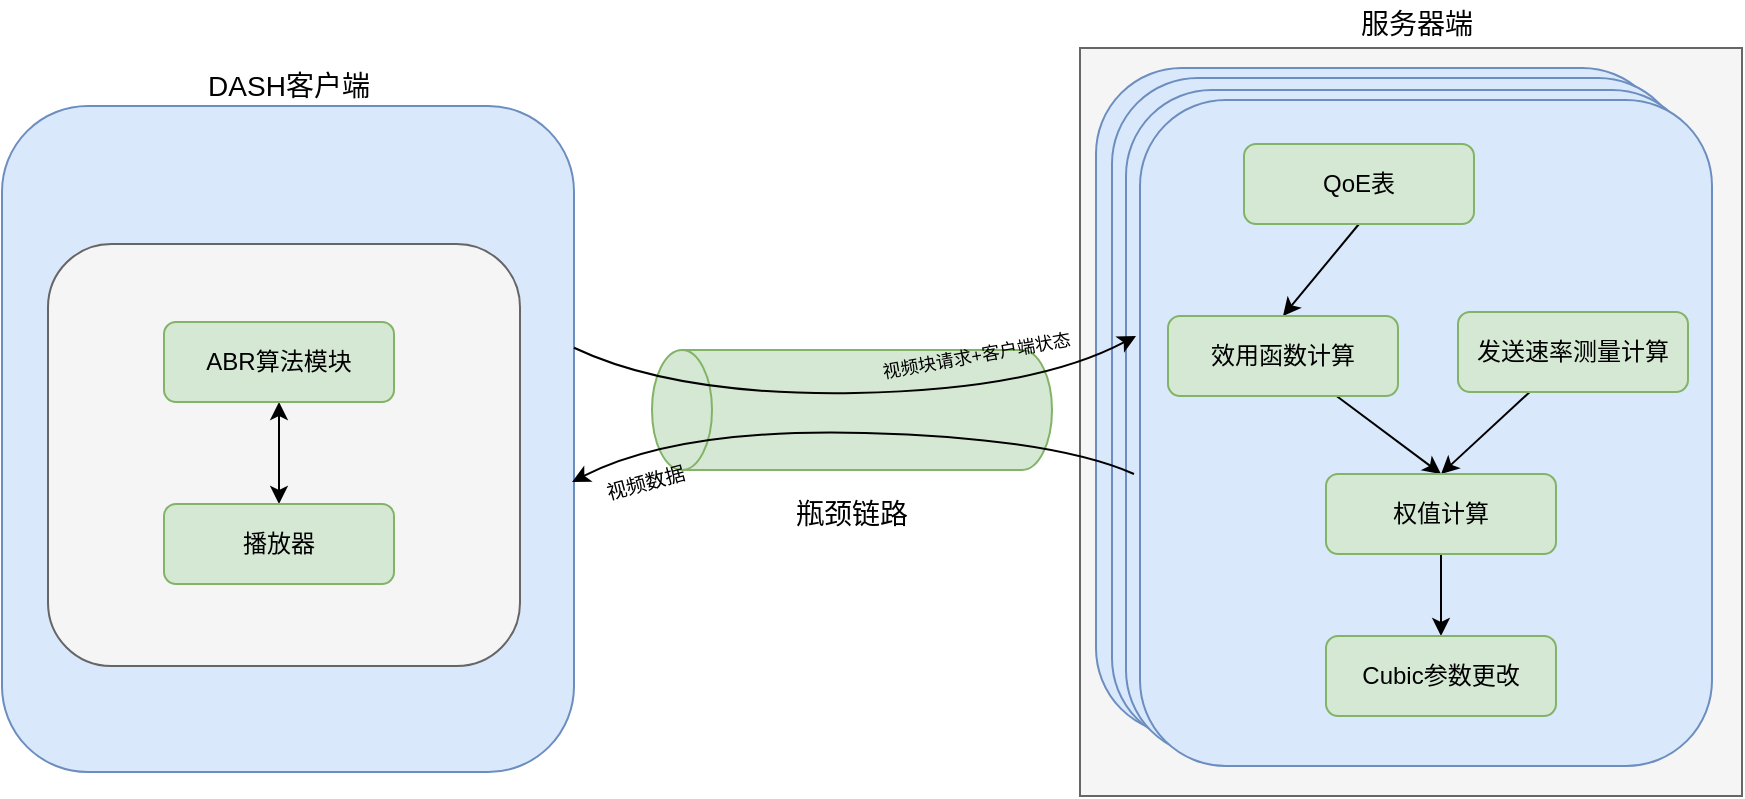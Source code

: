 <mxfile version="16.6.5" type="github">
  <diagram id="kG0RtPw8VmsY4oP9epUX" name="Page-1">
    <mxGraphModel dx="946" dy="589" grid="0" gridSize="10" guides="1" tooltips="1" connect="1" arrows="1" fold="1" page="1" pageScale="1" pageWidth="827" pageHeight="1169" math="0" shadow="0">
      <root>
        <mxCell id="0" />
        <mxCell id="1" parent="0" />
        <mxCell id="mlNeEHwsV1XFxiyBjLAz-30" value="" style="rounded=0;whiteSpace=wrap;html=1;fillColor=#f5f5f5;fontColor=#333333;strokeColor=#666666;" vertex="1" parent="1">
          <mxGeometry x="601" y="83" width="331" height="374" as="geometry" />
        </mxCell>
        <mxCell id="mlNeEHwsV1XFxiyBjLAz-29" value="" style="rounded=1;whiteSpace=wrap;html=1;fillColor=#dae8fc;strokeColor=#6c8ebf;" vertex="1" parent="1">
          <mxGeometry x="609" y="93" width="286" height="333" as="geometry" />
        </mxCell>
        <mxCell id="mlNeEHwsV1XFxiyBjLAz-28" value="" style="rounded=1;whiteSpace=wrap;html=1;fillColor=#dae8fc;strokeColor=#6c8ebf;" vertex="1" parent="1">
          <mxGeometry x="617" y="98" width="286" height="333" as="geometry" />
        </mxCell>
        <mxCell id="mlNeEHwsV1XFxiyBjLAz-27" value="" style="rounded=1;whiteSpace=wrap;html=1;fillColor=#dae8fc;strokeColor=#6c8ebf;" vertex="1" parent="1">
          <mxGeometry x="624" y="104" width="286" height="333" as="geometry" />
        </mxCell>
        <mxCell id="mlNeEHwsV1XFxiyBjLAz-1" value="" style="rounded=1;whiteSpace=wrap;html=1;fillColor=#dae8fc;strokeColor=#6c8ebf;" vertex="1" parent="1">
          <mxGeometry x="62" y="112" width="286" height="333" as="geometry" />
        </mxCell>
        <mxCell id="mlNeEHwsV1XFxiyBjLAz-3" value="" style="rounded=1;whiteSpace=wrap;html=1;fontSize=12;fillColor=#f5f5f5;strokeColor=#666666;fontColor=#333333;" vertex="1" parent="1">
          <mxGeometry x="85" y="181" width="236" height="211" as="geometry" />
        </mxCell>
        <mxCell id="mlNeEHwsV1XFxiyBjLAz-10" value="&lt;font style=&quot;font-size: 14px&quot;&gt;DASH客户端&lt;/font&gt;" style="text;html=1;strokeColor=none;fillColor=none;align=center;verticalAlign=middle;whiteSpace=wrap;rounded=0;fontSize=12;" vertex="1" parent="1">
          <mxGeometry x="155.5" y="90" width="99" height="24" as="geometry" />
        </mxCell>
        <mxCell id="mlNeEHwsV1XFxiyBjLAz-11" value="" style="rounded=1;whiteSpace=wrap;html=1;fillColor=#dae8fc;strokeColor=#6c8ebf;" vertex="1" parent="1">
          <mxGeometry x="631" y="109" width="286" height="333" as="geometry" />
        </mxCell>
        <mxCell id="mlNeEHwsV1XFxiyBjLAz-14" style="edgeStyle=orthogonalEdgeStyle;rounded=0;orthogonalLoop=1;jettySize=auto;html=1;entryX=0.5;entryY=0;entryDx=0;entryDy=0;startArrow=classic;startFill=1;" edge="1" parent="1" source="mlNeEHwsV1XFxiyBjLAz-12" target="mlNeEHwsV1XFxiyBjLAz-13">
          <mxGeometry relative="1" as="geometry" />
        </mxCell>
        <mxCell id="mlNeEHwsV1XFxiyBjLAz-12" value="ABR算法模块" style="rounded=1;whiteSpace=wrap;html=1;fontSize=12;fillColor=#d5e8d4;strokeColor=#82b366;" vertex="1" parent="1">
          <mxGeometry x="143" y="220" width="115" height="40" as="geometry" />
        </mxCell>
        <mxCell id="mlNeEHwsV1XFxiyBjLAz-13" value="播放器" style="rounded=1;whiteSpace=wrap;html=1;fontSize=12;fillColor=#d5e8d4;strokeColor=#82b366;" vertex="1" parent="1">
          <mxGeometry x="143" y="311" width="115" height="40" as="geometry" />
        </mxCell>
        <mxCell id="mlNeEHwsV1XFxiyBjLAz-20" style="rounded=0;orthogonalLoop=1;jettySize=auto;html=1;exitX=0.5;exitY=1;exitDx=0;exitDy=0;entryX=0.5;entryY=0;entryDx=0;entryDy=0;startArrow=none;startFill=0;" edge="1" parent="1" source="mlNeEHwsV1XFxiyBjLAz-15" target="mlNeEHwsV1XFxiyBjLAz-16">
          <mxGeometry relative="1" as="geometry" />
        </mxCell>
        <mxCell id="mlNeEHwsV1XFxiyBjLAz-15" value="QoE表" style="rounded=1;whiteSpace=wrap;html=1;fontSize=12;fillColor=#d5e8d4;strokeColor=#82b366;" vertex="1" parent="1">
          <mxGeometry x="683" y="131" width="115" height="40" as="geometry" />
        </mxCell>
        <mxCell id="mlNeEHwsV1XFxiyBjLAz-21" style="edgeStyle=none;rounded=0;orthogonalLoop=1;jettySize=auto;html=1;entryX=0.5;entryY=0;entryDx=0;entryDy=0;startArrow=none;startFill=0;" edge="1" parent="1" source="mlNeEHwsV1XFxiyBjLAz-16" target="mlNeEHwsV1XFxiyBjLAz-18">
          <mxGeometry relative="1" as="geometry" />
        </mxCell>
        <mxCell id="mlNeEHwsV1XFxiyBjLAz-16" value="效用函数计算" style="rounded=1;whiteSpace=wrap;html=1;fontSize=12;fillColor=#d5e8d4;strokeColor=#82b366;" vertex="1" parent="1">
          <mxGeometry x="645" y="217" width="115" height="40" as="geometry" />
        </mxCell>
        <mxCell id="mlNeEHwsV1XFxiyBjLAz-22" style="edgeStyle=none;rounded=0;orthogonalLoop=1;jettySize=auto;html=1;entryX=0.5;entryY=0;entryDx=0;entryDy=0;startArrow=none;startFill=0;" edge="1" parent="1" source="mlNeEHwsV1XFxiyBjLAz-17" target="mlNeEHwsV1XFxiyBjLAz-18">
          <mxGeometry relative="1" as="geometry" />
        </mxCell>
        <mxCell id="mlNeEHwsV1XFxiyBjLAz-17" value="发送速率测量计算" style="rounded=1;whiteSpace=wrap;html=1;fontSize=12;fillColor=#d5e8d4;strokeColor=#82b366;" vertex="1" parent="1">
          <mxGeometry x="790" y="215" width="115" height="40" as="geometry" />
        </mxCell>
        <mxCell id="mlNeEHwsV1XFxiyBjLAz-23" style="edgeStyle=none;rounded=0;orthogonalLoop=1;jettySize=auto;html=1;startArrow=none;startFill=0;" edge="1" parent="1" source="mlNeEHwsV1XFxiyBjLAz-18" target="mlNeEHwsV1XFxiyBjLAz-19">
          <mxGeometry relative="1" as="geometry" />
        </mxCell>
        <mxCell id="mlNeEHwsV1XFxiyBjLAz-18" value="权值计算" style="rounded=1;whiteSpace=wrap;html=1;fontSize=12;fillColor=#d5e8d4;strokeColor=#82b366;" vertex="1" parent="1">
          <mxGeometry x="724" y="296" width="115" height="40" as="geometry" />
        </mxCell>
        <mxCell id="mlNeEHwsV1XFxiyBjLAz-19" value="Cubic参数更改" style="rounded=1;whiteSpace=wrap;html=1;fontSize=12;fillColor=#d5e8d4;strokeColor=#82b366;" vertex="1" parent="1">
          <mxGeometry x="724" y="377" width="115" height="40" as="geometry" />
        </mxCell>
        <mxCell id="mlNeEHwsV1XFxiyBjLAz-24" value="" style="shape=cylinder3;whiteSpace=wrap;html=1;boundedLbl=1;backgroundOutline=1;size=15;rotation=-180;direction=south;fillColor=#d5e8d4;strokeColor=#82b366;" vertex="1" parent="1">
          <mxGeometry x="387" y="234" width="200" height="60" as="geometry" />
        </mxCell>
        <mxCell id="mlNeEHwsV1XFxiyBjLAz-25" value="" style="curved=1;endArrow=classic;html=1;rounded=0;exitX=1;exitY=0.363;exitDx=0;exitDy=0;exitPerimeter=0;" edge="1" parent="1" source="mlNeEHwsV1XFxiyBjLAz-1">
          <mxGeometry width="50" height="50" relative="1" as="geometry">
            <mxPoint x="349" y="218" as="sourcePoint" />
            <mxPoint x="629" y="227" as="targetPoint" />
            <Array as="points">
              <mxPoint x="399" y="257" />
              <mxPoint x="578" y="254" />
            </Array>
          </mxGeometry>
        </mxCell>
        <mxCell id="mlNeEHwsV1XFxiyBjLAz-26" value="" style="curved=1;endArrow=none;html=1;rounded=0;startArrow=classic;startFill=1;endFill=0;" edge="1" parent="1">
          <mxGeometry width="50" height="50" relative="1" as="geometry">
            <mxPoint x="347" y="300" as="sourcePoint" />
            <mxPoint x="628" y="296" as="targetPoint" />
            <Array as="points">
              <mxPoint x="400" y="273" />
              <mxPoint x="587" y="278" />
            </Array>
          </mxGeometry>
        </mxCell>
        <mxCell id="mlNeEHwsV1XFxiyBjLAz-31" value="&lt;font style=&quot;font-size: 14px&quot;&gt;瓶颈链路&lt;/font&gt;" style="text;html=1;strokeColor=none;fillColor=none;align=center;verticalAlign=middle;whiteSpace=wrap;rounded=0;" vertex="1" parent="1">
          <mxGeometry x="457" y="301" width="60" height="30" as="geometry" />
        </mxCell>
        <mxCell id="mlNeEHwsV1XFxiyBjLAz-32" value="&lt;font style=&quot;font-size: 9px&quot;&gt;视频块请求+客户端状态&lt;/font&gt;" style="text;html=1;strokeColor=none;fillColor=none;align=center;verticalAlign=middle;whiteSpace=wrap;rounded=0;fontSize=14;rotation=-10;" vertex="1" parent="1">
          <mxGeometry x="477" y="220" width="144" height="30" as="geometry" />
        </mxCell>
        <mxCell id="mlNeEHwsV1XFxiyBjLAz-34" value="&lt;font size=&quot;1&quot;&gt;视频数据&lt;/font&gt;" style="text;html=1;strokeColor=none;fillColor=none;align=center;verticalAlign=middle;whiteSpace=wrap;rounded=0;fontSize=14;rotation=-15;" vertex="1" parent="1">
          <mxGeometry x="353" y="284" width="61" height="30" as="geometry" />
        </mxCell>
        <mxCell id="mlNeEHwsV1XFxiyBjLAz-35" value="&lt;font style=&quot;font-size: 14px&quot;&gt;服务器端&lt;/font&gt;" style="text;html=1;strokeColor=none;fillColor=none;align=center;verticalAlign=middle;whiteSpace=wrap;rounded=0;fontSize=12;" vertex="1" parent="1">
          <mxGeometry x="720" y="59" width="99" height="24" as="geometry" />
        </mxCell>
      </root>
    </mxGraphModel>
  </diagram>
</mxfile>
